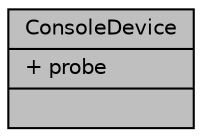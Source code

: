 digraph "ConsoleDevice"
{
 // LATEX_PDF_SIZE
  edge [fontname="Helvetica",fontsize="10",labelfontname="Helvetica",labelfontsize="10"];
  node [fontname="Helvetica",fontsize="10",shape=record];
  Node1 [label="{ConsoleDevice\n|+ probe\l|}",height=0.2,width=0.4,color="black", fillcolor="grey75", style="filled", fontcolor="black",tooltip=" "];
}
